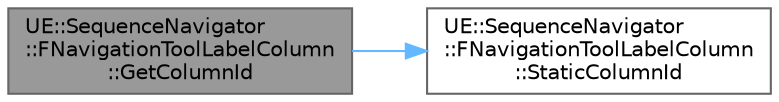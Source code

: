 digraph "UE::SequenceNavigator::FNavigationToolLabelColumn::GetColumnId"
{
 // INTERACTIVE_SVG=YES
 // LATEX_PDF_SIZE
  bgcolor="transparent";
  edge [fontname=Helvetica,fontsize=10,labelfontname=Helvetica,labelfontsize=10];
  node [fontname=Helvetica,fontsize=10,shape=box,height=0.2,width=0.4];
  rankdir="LR";
  Node1 [id="Node000001",label="UE::SequenceNavigator\l::FNavigationToolLabelColumn\l::GetColumnId",height=0.2,width=0.4,color="gray40", fillcolor="grey60", style="filled", fontcolor="black",tooltip=" "];
  Node1 -> Node2 [id="edge1_Node000001_Node000002",color="steelblue1",style="solid",tooltip=" "];
  Node2 [id="Node000002",label="UE::SequenceNavigator\l::FNavigationToolLabelColumn\l::StaticColumnId",height=0.2,width=0.4,color="grey40", fillcolor="white", style="filled",URL="$df/dad/classUE_1_1SequenceNavigator_1_1FNavigationToolLabelColumn.html#af1b6f164f4234070d776cb7e030323be",tooltip=" "];
}
